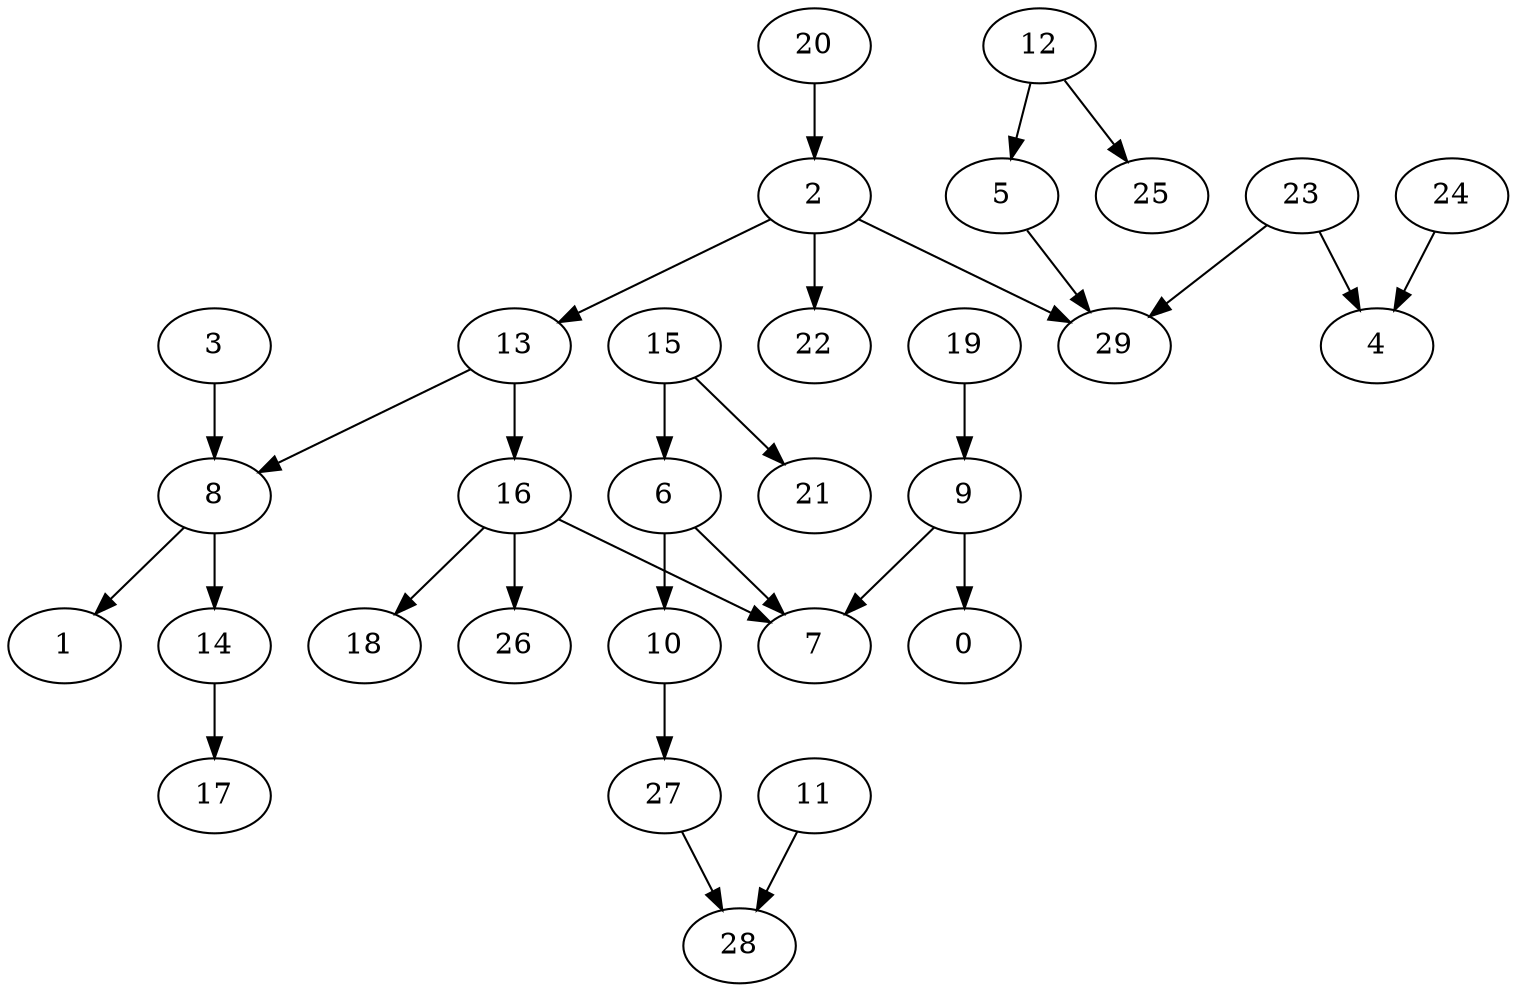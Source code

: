 digraph my_graph {
8 [label=8]
1 [label=1]
10 [label=10]
27 [label=27]
13 [label=13]
16 [label=16]
18 [label=18]
23 [label=23]
29 [label=29]
2 [label=2]
5 [label=5]
6 [label=6]
9 [label=9]
7 [label=7]
12 [label=12]
25 [label=25]
4 [label=4]
24 [label=24]
3 [label=3]
14 [label=14]
17 [label=17]
19 [label=19]
28 [label=28]
0 [label=0]
15 [label=15]
21 [label=21]
26 [label=26]
11 [label=11]
20 [label=20]
22 [label=22]
8->1
10->27
13->8
13->16
16->18
23->29
2->29
5->29
6->10
9->7
12->5
12->25
16->7
23->4
24->4
2->13
3->8
6->7
14->17
19->9
27->28
8->14
9->0
15->21
16->26
11->28
20->2
2->22
15->6
}